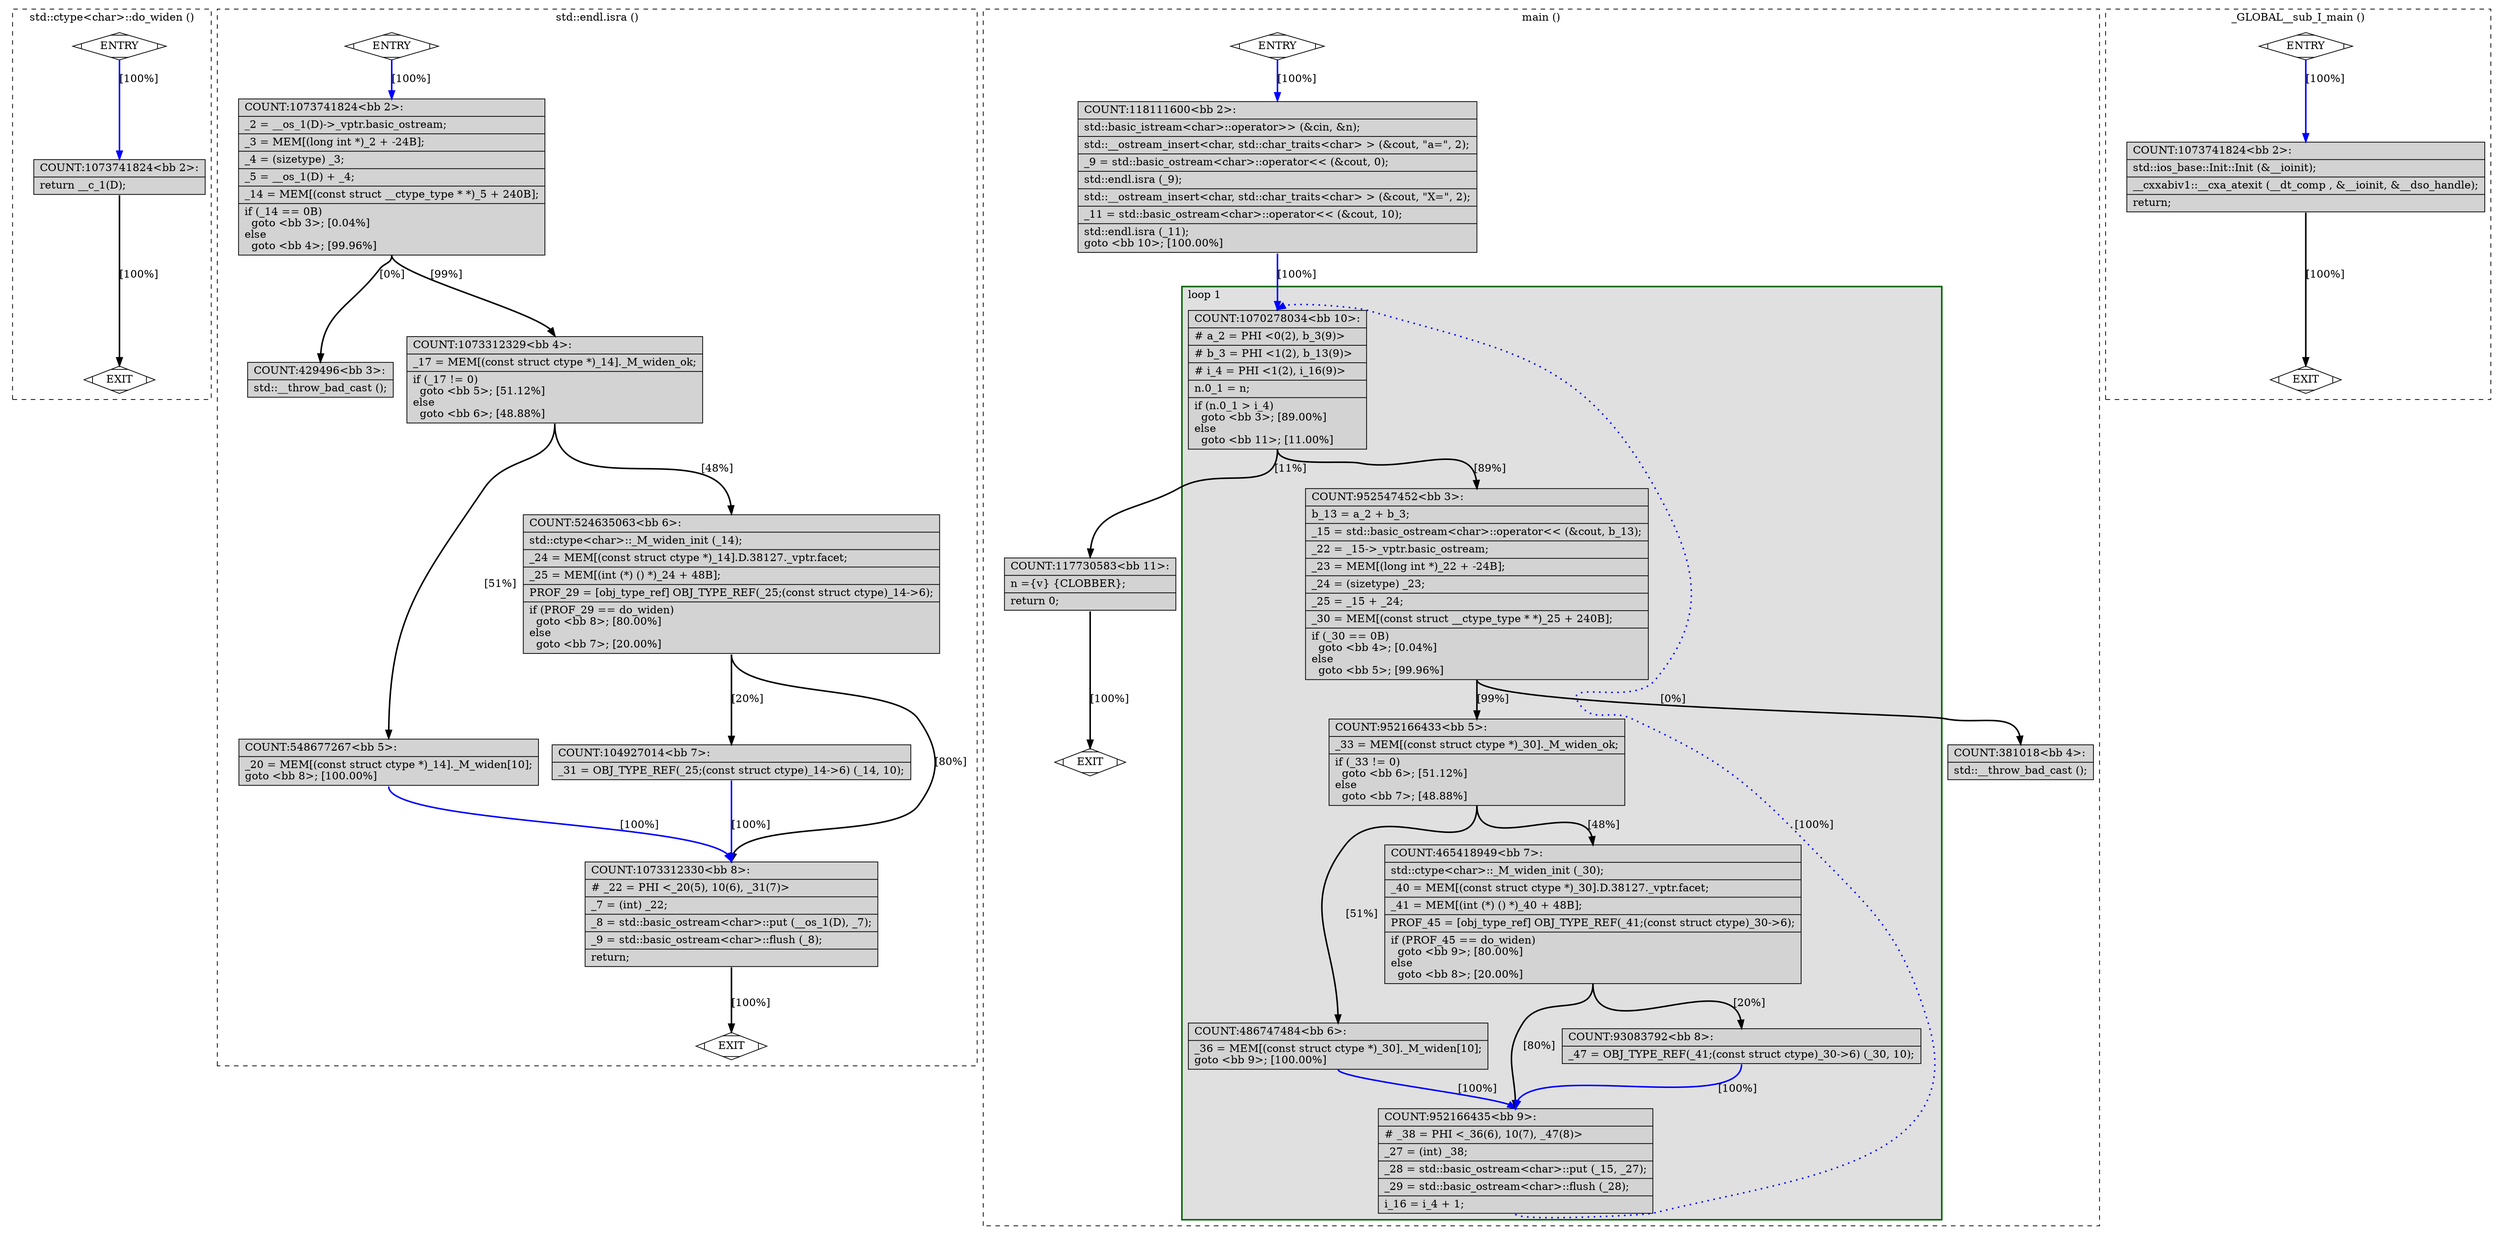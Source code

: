 digraph "a-fib.cpp.110t.vrp1" {
overlap=false;
subgraph "cluster_std::ctype<char>::do_widen" {
	style="dashed";
	color="black";
	label="std::ctype<char>::do_widen ()";
	fn_1565_basic_block_0 [shape=Mdiamond,style=filled,fillcolor=white,label="ENTRY"];

	fn_1565_basic_block_1 [shape=Mdiamond,style=filled,fillcolor=white,label="EXIT"];

	fn_1565_basic_block_2 [shape=record,style=filled,fillcolor=lightgrey,label="{COUNT:1073741824\<bb\ 2\>:\l\
|return\ __c_1(D);\l\
}"];

	fn_1565_basic_block_0:s -> fn_1565_basic_block_2:n [style="solid,bold",color=blue,weight=100,constraint=true,label="[100%]"];
	fn_1565_basic_block_2:s -> fn_1565_basic_block_1:n [style="solid,bold",color=black,weight=10,constraint=true,label="[100%]"];
	fn_1565_basic_block_0:s -> fn_1565_basic_block_1:n [style="invis",constraint=true];
}
subgraph "cluster_std::endl.isra" {
	style="dashed";
	color="black";
	label="std::endl.isra ()";
	fn_2306_basic_block_0 [shape=Mdiamond,style=filled,fillcolor=white,label="ENTRY"];

	fn_2306_basic_block_1 [shape=Mdiamond,style=filled,fillcolor=white,label="EXIT"];

	fn_2306_basic_block_2 [shape=record,style=filled,fillcolor=lightgrey,label="{COUNT:1073741824\<bb\ 2\>:\l\
|_2\ =\ __os_1(D)-\>_vptr.basic_ostream;\l\
|_3\ =\ MEM[(long\ int\ *)_2\ +\ -24B];\l\
|_4\ =\ (sizetype)\ _3;\l\
|_5\ =\ __os_1(D)\ +\ _4;\l\
|_14\ =\ MEM[(const\ struct\ __ctype_type\ *\ *)_5\ +\ 240B];\l\
|if\ (_14\ ==\ 0B)\l\
\ \ goto\ \<bb\ 3\>;\ [0.04%]\l\
else\l\
\ \ goto\ \<bb\ 4\>;\ [99.96%]\l\
}"];

	fn_2306_basic_block_3 [shape=record,style=filled,fillcolor=lightgrey,label="{COUNT:429496\<bb\ 3\>:\l\
|std::__throw_bad_cast\ ();\l\
}"];

	fn_2306_basic_block_4 [shape=record,style=filled,fillcolor=lightgrey,label="{COUNT:1073312329\<bb\ 4\>:\l\
|_17\ =\ MEM[(const\ struct\ ctype\ *)_14]._M_widen_ok;\l\
|if\ (_17\ !=\ 0)\l\
\ \ goto\ \<bb\ 5\>;\ [51.12%]\l\
else\l\
\ \ goto\ \<bb\ 6\>;\ [48.88%]\l\
}"];

	fn_2306_basic_block_5 [shape=record,style=filled,fillcolor=lightgrey,label="{COUNT:548677267\<bb\ 5\>:\l\
|_20\ =\ MEM[(const\ struct\ ctype\ *)_14]._M_widen[10];\l\
goto\ \<bb\ 8\>;\ [100.00%]\l\
}"];

	fn_2306_basic_block_6 [shape=record,style=filled,fillcolor=lightgrey,label="{COUNT:524635063\<bb\ 6\>:\l\
|std::ctype\<char\>::_M_widen_init\ (_14);\l\
|_24\ =\ MEM[(const\ struct\ ctype\ *)_14].D.38127._vptr.facet;\l\
|_25\ =\ MEM[(int\ (*)\ ()\ *)_24\ +\ 48B];\l\
|PROF_29\ =\ [obj_type_ref]\ OBJ_TYPE_REF(_25;(const\ struct\ ctype)_14-\>6);\l\
|if\ (PROF_29\ ==\ do_widen)\l\
\ \ goto\ \<bb\ 8\>;\ [80.00%]\l\
else\l\
\ \ goto\ \<bb\ 7\>;\ [20.00%]\l\
}"];

	fn_2306_basic_block_7 [shape=record,style=filled,fillcolor=lightgrey,label="{COUNT:104927014\<bb\ 7\>:\l\
|_31\ =\ OBJ_TYPE_REF(_25;(const\ struct\ ctype)_14-\>6)\ (_14,\ 10);\l\
}"];

	fn_2306_basic_block_8 [shape=record,style=filled,fillcolor=lightgrey,label="{COUNT:1073312330\<bb\ 8\>:\l\
|#\ _22\ =\ PHI\ \<_20(5),\ 10(6),\ _31(7)\>\l\
|_7\ =\ (int)\ _22;\l\
|_8\ =\ std::basic_ostream\<char\>::put\ (__os_1(D),\ _7);\l\
|_9\ =\ std::basic_ostream\<char\>::flush\ (_8);\l\
|return;\l\
}"];

	fn_2306_basic_block_0:s -> fn_2306_basic_block_2:n [style="solid,bold",color=blue,weight=100,constraint=true,label="[100%]"];
	fn_2306_basic_block_2:s -> fn_2306_basic_block_3:n [style="solid,bold",color=black,weight=10,constraint=true,label="[0%]"];
	fn_2306_basic_block_2:s -> fn_2306_basic_block_4:n [style="solid,bold",color=black,weight=10,constraint=true,label="[99%]"];
	fn_2306_basic_block_4:s -> fn_2306_basic_block_5:n [style="solid,bold",color=black,weight=10,constraint=true,label="[51%]"];
	fn_2306_basic_block_4:s -> fn_2306_basic_block_6:n [style="solid,bold",color=black,weight=10,constraint=true,label="[48%]"];
	fn_2306_basic_block_5:s -> fn_2306_basic_block_8:n [style="solid,bold",color=blue,weight=100,constraint=true,label="[100%]"];
	fn_2306_basic_block_6:s -> fn_2306_basic_block_8:n [style="solid,bold",color=black,weight=10,constraint=true,label="[80%]"];
	fn_2306_basic_block_6:s -> fn_2306_basic_block_7:n [style="solid,bold",color=black,weight=10,constraint=true,label="[20%]"];
	fn_2306_basic_block_7:s -> fn_2306_basic_block_8:n [style="solid,bold",color=blue,weight=100,constraint=true,label="[100%]"];
	fn_2306_basic_block_8:s -> fn_2306_basic_block_1:n [style="solid,bold",color=black,weight=10,constraint=true,label="[100%]"];
	fn_2306_basic_block_0:s -> fn_2306_basic_block_1:n [style="invis",constraint=true];
}
subgraph "cluster_main" {
	style="dashed";
	color="black";
	label="main ()";
	subgraph cluster_1812_1 {
	style="filled";
	color="darkgreen";
	fillcolor="grey88";
	label="loop 1";
	labeljust=l;
	penwidth=2;
	fn_1812_basic_block_10 [shape=record,style=filled,fillcolor=lightgrey,label="{COUNT:1070278034\<bb\ 10\>:\l\
|#\ a_2\ =\ PHI\ \<0(2),\ b_3(9)\>\l\
|#\ b_3\ =\ PHI\ \<1(2),\ b_13(9)\>\l\
|#\ i_4\ =\ PHI\ \<1(2),\ i_16(9)\>\l\
|n.0_1\ =\ n;\l\
|if\ (n.0_1\ \>\ i_4)\l\
\ \ goto\ \<bb\ 3\>;\ [89.00%]\l\
else\l\
\ \ goto\ \<bb\ 11\>;\ [11.00%]\l\
}"];

	fn_1812_basic_block_3 [shape=record,style=filled,fillcolor=lightgrey,label="{COUNT:952547452\<bb\ 3\>:\l\
|b_13\ =\ a_2\ +\ b_3;\l\
|_15\ =\ std::basic_ostream\<char\>::operator\<\<\ (&cout,\ b_13);\l\
|_22\ =\ _15-\>_vptr.basic_ostream;\l\
|_23\ =\ MEM[(long\ int\ *)_22\ +\ -24B];\l\
|_24\ =\ (sizetype)\ _23;\l\
|_25\ =\ _15\ +\ _24;\l\
|_30\ =\ MEM[(const\ struct\ __ctype_type\ *\ *)_25\ +\ 240B];\l\
|if\ (_30\ ==\ 0B)\l\
\ \ goto\ \<bb\ 4\>;\ [0.04%]\l\
else\l\
\ \ goto\ \<bb\ 5\>;\ [99.96%]\l\
}"];

	fn_1812_basic_block_5 [shape=record,style=filled,fillcolor=lightgrey,label="{COUNT:952166433\<bb\ 5\>:\l\
|_33\ =\ MEM[(const\ struct\ ctype\ *)_30]._M_widen_ok;\l\
|if\ (_33\ !=\ 0)\l\
\ \ goto\ \<bb\ 6\>;\ [51.12%]\l\
else\l\
\ \ goto\ \<bb\ 7\>;\ [48.88%]\l\
}"];

	fn_1812_basic_block_6 [shape=record,style=filled,fillcolor=lightgrey,label="{COUNT:486747484\<bb\ 6\>:\l\
|_36\ =\ MEM[(const\ struct\ ctype\ *)_30]._M_widen[10];\l\
goto\ \<bb\ 9\>;\ [100.00%]\l\
}"];

	fn_1812_basic_block_7 [shape=record,style=filled,fillcolor=lightgrey,label="{COUNT:465418949\<bb\ 7\>:\l\
|std::ctype\<char\>::_M_widen_init\ (_30);\l\
|_40\ =\ MEM[(const\ struct\ ctype\ *)_30].D.38127._vptr.facet;\l\
|_41\ =\ MEM[(int\ (*)\ ()\ *)_40\ +\ 48B];\l\
|PROF_45\ =\ [obj_type_ref]\ OBJ_TYPE_REF(_41;(const\ struct\ ctype)_30-\>6);\l\
|if\ (PROF_45\ ==\ do_widen)\l\
\ \ goto\ \<bb\ 9\>;\ [80.00%]\l\
else\l\
\ \ goto\ \<bb\ 8\>;\ [20.00%]\l\
}"];

	fn_1812_basic_block_9 [shape=record,style=filled,fillcolor=lightgrey,label="{COUNT:952166435\<bb\ 9\>:\l\
|#\ _38\ =\ PHI\ \<_36(6),\ 10(7),\ _47(8)\>\l\
|_27\ =\ (int)\ _38;\l\
|_28\ =\ std::basic_ostream\<char\>::put\ (_15,\ _27);\l\
|_29\ =\ std::basic_ostream\<char\>::flush\ (_28);\l\
|i_16\ =\ i_4\ +\ 1;\l\
}"];

	fn_1812_basic_block_8 [shape=record,style=filled,fillcolor=lightgrey,label="{COUNT:93083792\<bb\ 8\>:\l\
|_47\ =\ OBJ_TYPE_REF(_41;(const\ struct\ ctype)_30-\>6)\ (_30,\ 10);\l\
}"];

	}
	fn_1812_basic_block_0 [shape=Mdiamond,style=filled,fillcolor=white,label="ENTRY"];

	fn_1812_basic_block_1 [shape=Mdiamond,style=filled,fillcolor=white,label="EXIT"];

	fn_1812_basic_block_2 [shape=record,style=filled,fillcolor=lightgrey,label="{COUNT:118111600\<bb\ 2\>:\l\
|std::basic_istream\<char\>::operator\>\>\ (&cin,\ &n);\l\
|std::__ostream_insert\<char,\ std::char_traits\<char\>\ \>\ (&cout,\ \"a=\",\ 2);\l\
|_9\ =\ std::basic_ostream\<char\>::operator\<\<\ (&cout,\ 0);\l\
|std::endl.isra\ (_9);\l\
|std::__ostream_insert\<char,\ std::char_traits\<char\>\ \>\ (&cout,\ \"X=\",\ 2);\l\
|_11\ =\ std::basic_ostream\<char\>::operator\<\<\ (&cout,\ 10);\l\
|std::endl.isra\ (_11);\l\
goto\ \<bb\ 10\>;\ [100.00%]\l\
}"];

	fn_1812_basic_block_4 [shape=record,style=filled,fillcolor=lightgrey,label="{COUNT:381018\<bb\ 4\>:\l\
|std::__throw_bad_cast\ ();\l\
}"];

	fn_1812_basic_block_11 [shape=record,style=filled,fillcolor=lightgrey,label="{COUNT:117730583\<bb\ 11\>:\l\
|n\ =\{v\}\ \{CLOBBER\};\l\
|return\ 0;\l\
}"];

	fn_1812_basic_block_0:s -> fn_1812_basic_block_2:n [style="solid,bold",color=blue,weight=100,constraint=true,label="[100%]"];
	fn_1812_basic_block_2:s -> fn_1812_basic_block_10:n [style="solid,bold",color=blue,weight=100,constraint=true,label="[100%]"];
	fn_1812_basic_block_3:s -> fn_1812_basic_block_4:n [style="solid,bold",color=black,weight=10,constraint=true,label="[0%]"];
	fn_1812_basic_block_3:s -> fn_1812_basic_block_5:n [style="solid,bold",color=black,weight=10,constraint=true,label="[99%]"];
	fn_1812_basic_block_5:s -> fn_1812_basic_block_6:n [style="solid,bold",color=black,weight=10,constraint=true,label="[51%]"];
	fn_1812_basic_block_5:s -> fn_1812_basic_block_7:n [style="solid,bold",color=black,weight=10,constraint=true,label="[48%]"];
	fn_1812_basic_block_6:s -> fn_1812_basic_block_9:n [style="solid,bold",color=blue,weight=100,constraint=true,label="[100%]"];
	fn_1812_basic_block_7:s -> fn_1812_basic_block_9:n [style="solid,bold",color=black,weight=10,constraint=true,label="[80%]"];
	fn_1812_basic_block_7:s -> fn_1812_basic_block_8:n [style="solid,bold",color=black,weight=10,constraint=true,label="[20%]"];
	fn_1812_basic_block_8:s -> fn_1812_basic_block_9:n [style="solid,bold",color=blue,weight=100,constraint=true,label="[100%]"];
	fn_1812_basic_block_9:s -> fn_1812_basic_block_10:n [style="dotted,bold",color=blue,weight=10,constraint=false,label="[100%]"];
	fn_1812_basic_block_10:s -> fn_1812_basic_block_3:n [style="solid,bold",color=black,weight=10,constraint=true,label="[89%]"];
	fn_1812_basic_block_10:s -> fn_1812_basic_block_11:n [style="solid,bold",color=black,weight=10,constraint=true,label="[11%]"];
	fn_1812_basic_block_11:s -> fn_1812_basic_block_1:n [style="solid,bold",color=black,weight=10,constraint=true,label="[100%]"];
	fn_1812_basic_block_0:s -> fn_1812_basic_block_1:n [style="invis",constraint=true];
}
subgraph "cluster__GLOBAL__sub_I_main" {
	style="dashed";
	color="black";
	label="_GLOBAL__sub_I_main ()";
	fn_2302_basic_block_0 [shape=Mdiamond,style=filled,fillcolor=white,label="ENTRY"];

	fn_2302_basic_block_1 [shape=Mdiamond,style=filled,fillcolor=white,label="EXIT"];

	fn_2302_basic_block_2 [shape=record,style=filled,fillcolor=lightgrey,label="{COUNT:1073741824\<bb\ 2\>:\l\
|std::ios_base::Init::Init\ (&__ioinit);\l\
|__cxxabiv1::__cxa_atexit\ (__dt_comp\ ,\ &__ioinit,\ &__dso_handle);\l\
|return;\l\
}"];

	fn_2302_basic_block_0:s -> fn_2302_basic_block_2:n [style="solid,bold",color=blue,weight=100,constraint=true,label="[100%]"];
	fn_2302_basic_block_2:s -> fn_2302_basic_block_1:n [style="solid,bold",color=black,weight=10,constraint=true,label="[100%]"];
	fn_2302_basic_block_0:s -> fn_2302_basic_block_1:n [style="invis",constraint=true];
}
}
